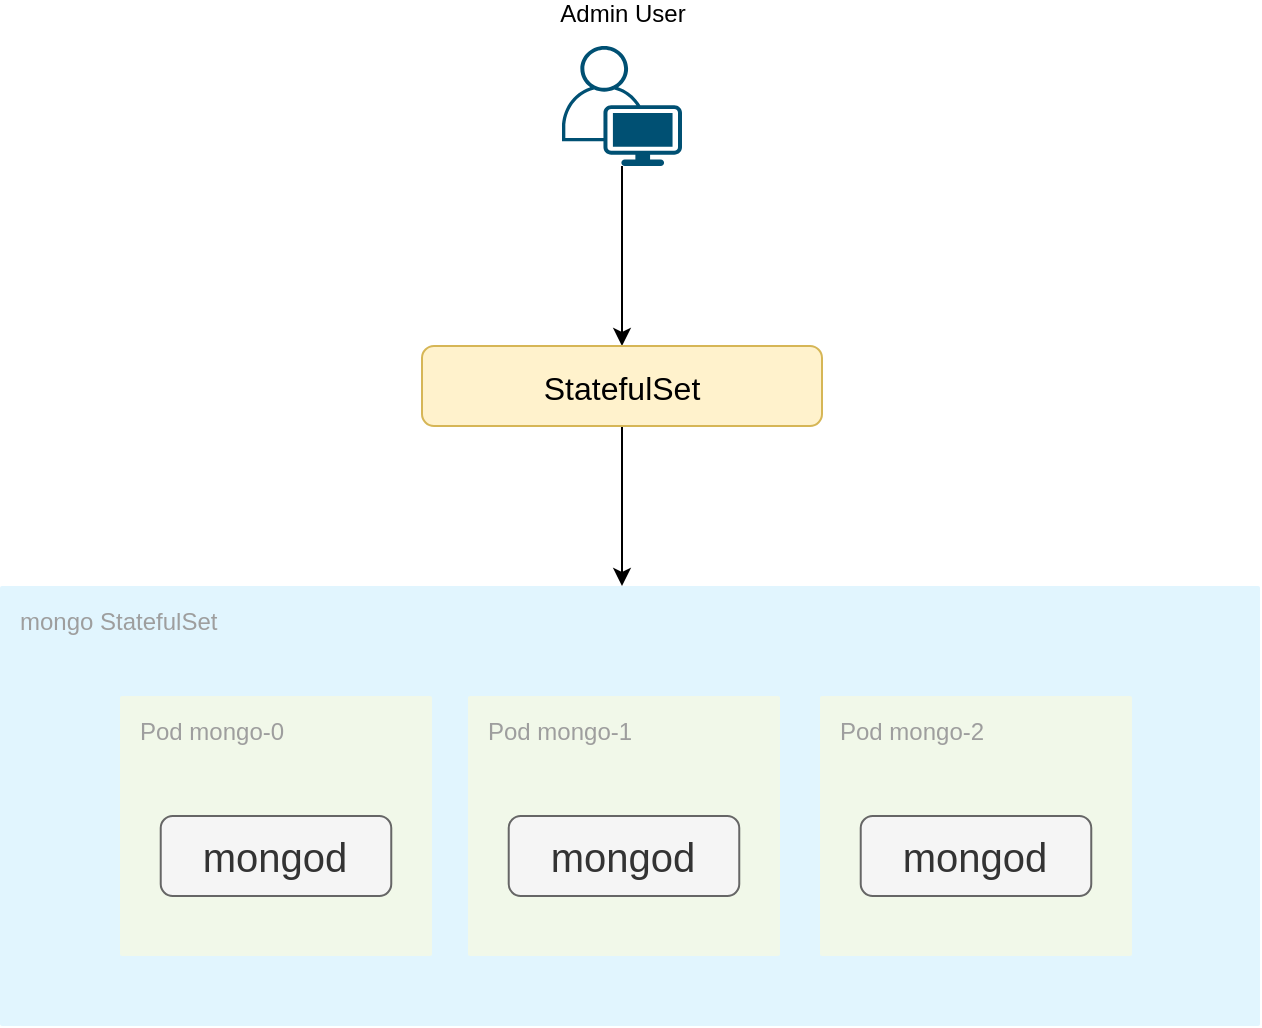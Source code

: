 <mxfile version="13.0.1" type="device"><diagram id="AkIOWqncEzyjyjic6smv" name="Page-1"><mxGraphModel dx="1426" dy="860" grid="1" gridSize="10" guides="1" tooltips="1" connect="1" arrows="1" fold="1" page="1" pageScale="1" pageWidth="827" pageHeight="1169" math="0" shadow="0"><root><mxCell id="0"/><mxCell id="1" parent="0"/><mxCell id="ammgmeRIQm8ulnu7kFlC-19" value="mongo StatefulSet" style="points=[[0,0,0],[0.25,0,0],[0.5,0,0],[0.75,0,0],[1,0,0],[1,0.25,0],[1,0.5,0],[1,0.75,0],[1,1,0],[0.75,1,0],[0.5,1,0],[0.25,1,0],[0,1,0],[0,0.75,0],[0,0.5,0],[0,0.25,0]];rounded=1;absoluteArcSize=1;arcSize=2;html=1;strokeColor=none;gradientColor=none;shadow=0;dashed=0;fontSize=12;fontColor=#9E9E9E;align=left;verticalAlign=top;spacing=10;spacingTop=-4;fillColor=#E1F5FE;" parent="1" vertex="1"><mxGeometry x="180" y="400" width="630" height="220" as="geometry"/></mxCell><mxCell id="ammgmeRIQm8ulnu7kFlC-9" value="" style="group" parent="1" vertex="1" connectable="0"><mxGeometry x="414" y="455" width="156" height="130" as="geometry"/></mxCell><mxCell id="ammgmeRIQm8ulnu7kFlC-10" value="Pod mongo-1" style="points=[[0,0,0],[0.25,0,0],[0.5,0,0],[0.75,0,0],[1,0,0],[1,0.25,0],[1,0.5,0],[1,0.75,0],[1,1,0],[0.75,1,0],[0.5,1,0],[0.25,1,0],[0,1,0],[0,0.75,0],[0,0.5,0],[0,0.25,0]];rounded=1;absoluteArcSize=1;arcSize=2;html=1;strokeColor=none;gradientColor=none;shadow=0;dashed=0;fontSize=12;fontColor=#9E9E9E;align=left;verticalAlign=top;spacing=10;spacingTop=-4;fillColor=#F1F8E9;" parent="ammgmeRIQm8ulnu7kFlC-9" vertex="1"><mxGeometry width="156" height="130" as="geometry"/></mxCell><mxCell id="ammgmeRIQm8ulnu7kFlC-11" value="mongod" style="rounded=1;whiteSpace=wrap;html=1;fillColor=#f5f5f5;strokeColor=#666666;fontFamily=Helvetica;fontSize=20;fontColor=#333333;" parent="ammgmeRIQm8ulnu7kFlC-9" vertex="1"><mxGeometry x="20.36" y="60" width="115.27" height="40" as="geometry"/></mxCell><mxCell id="ammgmeRIQm8ulnu7kFlC-26" style="edgeStyle=orthogonalEdgeStyle;rounded=0;orthogonalLoop=1;jettySize=auto;html=1;entryX=0.5;entryY=0;entryDx=0;entryDy=0;" parent="1" source="ammgmeRIQm8ulnu7kFlC-25" target="ammgmeRIQm8ulnu7kFlC-29" edge="1"><mxGeometry relative="1" as="geometry"/></mxCell><mxCell id="ammgmeRIQm8ulnu7kFlC-25" value="Admin User" style="points=[[0.35,0,0],[0.98,0.51,0],[1,0.71,0],[0.67,1,0],[0,0.795,0],[0,0.65,0]];verticalLabelPosition=bottom;html=1;verticalAlign=top;aspect=fixed;align=center;pointerEvents=1;shape=mxgraph.cisco19.user;fillColor=#005073;strokeColor=none;spacingTop=-90;" parent="1" vertex="1"><mxGeometry x="461" y="130" width="60" height="60" as="geometry"/></mxCell><mxCell id="ammgmeRIQm8ulnu7kFlC-30" style="edgeStyle=orthogonalEdgeStyle;rounded=0;orthogonalLoop=1;jettySize=auto;html=1;entryX=0.5;entryY=0;entryDx=0;entryDy=0;entryPerimeter=0;" parent="1" source="ammgmeRIQm8ulnu7kFlC-29" edge="1"><mxGeometry relative="1" as="geometry"><mxPoint x="491" y="400" as="targetPoint"/></mxGeometry></mxCell><mxCell id="ammgmeRIQm8ulnu7kFlC-29" value="&lt;div style=&quot;line-height: 18px&quot;&gt;&lt;font style=&quot;font-size: 16px&quot;&gt;StatefulSet&lt;/font&gt;&lt;/div&gt;" style="rounded=1;whiteSpace=wrap;html=1;fillColor=#fff2cc;strokeColor=#d6b656;fontFamily=Helvetica;fontSize=20;" parent="1" vertex="1"><mxGeometry x="391" y="280" width="200" height="40" as="geometry"/></mxCell><mxCell id="1Vp8vMi9o0fviEXbDLL5-1" value="" style="group" vertex="1" connectable="0" parent="1"><mxGeometry x="240" y="455" width="156" height="130" as="geometry"/></mxCell><mxCell id="1Vp8vMi9o0fviEXbDLL5-2" value="Pod mongo-0" style="points=[[0,0,0],[0.25,0,0],[0.5,0,0],[0.75,0,0],[1,0,0],[1,0.25,0],[1,0.5,0],[1,0.75,0],[1,1,0],[0.75,1,0],[0.5,1,0],[0.25,1,0],[0,1,0],[0,0.75,0],[0,0.5,0],[0,0.25,0]];rounded=1;absoluteArcSize=1;arcSize=2;html=1;strokeColor=none;gradientColor=none;shadow=0;dashed=0;fontSize=12;fontColor=#9E9E9E;align=left;verticalAlign=top;spacing=10;spacingTop=-4;fillColor=#F1F8E9;" vertex="1" parent="1Vp8vMi9o0fviEXbDLL5-1"><mxGeometry width="156" height="130" as="geometry"/></mxCell><mxCell id="1Vp8vMi9o0fviEXbDLL5-3" value="mongod" style="rounded=1;whiteSpace=wrap;html=1;fillColor=#f5f5f5;strokeColor=#666666;fontFamily=Helvetica;fontSize=20;fontColor=#333333;" vertex="1" parent="1Vp8vMi9o0fviEXbDLL5-1"><mxGeometry x="20.36" y="60" width="115.27" height="40" as="geometry"/></mxCell><mxCell id="1Vp8vMi9o0fviEXbDLL5-4" value="" style="group" vertex="1" connectable="0" parent="1"><mxGeometry x="590" y="455" width="156" height="130" as="geometry"/></mxCell><mxCell id="1Vp8vMi9o0fviEXbDLL5-5" value="Pod mongo-2" style="points=[[0,0,0],[0.25,0,0],[0.5,0,0],[0.75,0,0],[1,0,0],[1,0.25,0],[1,0.5,0],[1,0.75,0],[1,1,0],[0.75,1,0],[0.5,1,0],[0.25,1,0],[0,1,0],[0,0.75,0],[0,0.5,0],[0,0.25,0]];rounded=1;absoluteArcSize=1;arcSize=2;html=1;strokeColor=none;gradientColor=none;shadow=0;dashed=0;fontSize=12;fontColor=#9E9E9E;align=left;verticalAlign=top;spacing=10;spacingTop=-4;fillColor=#F1F8E9;" vertex="1" parent="1Vp8vMi9o0fviEXbDLL5-4"><mxGeometry width="156" height="130" as="geometry"/></mxCell><mxCell id="1Vp8vMi9o0fviEXbDLL5-6" value="mongod" style="rounded=1;whiteSpace=wrap;html=1;fillColor=#f5f5f5;strokeColor=#666666;fontFamily=Helvetica;fontSize=20;fontColor=#333333;" vertex="1" parent="1Vp8vMi9o0fviEXbDLL5-4"><mxGeometry x="20.36" y="60" width="115.27" height="40" as="geometry"/></mxCell></root></mxGraphModel></diagram></mxfile>
